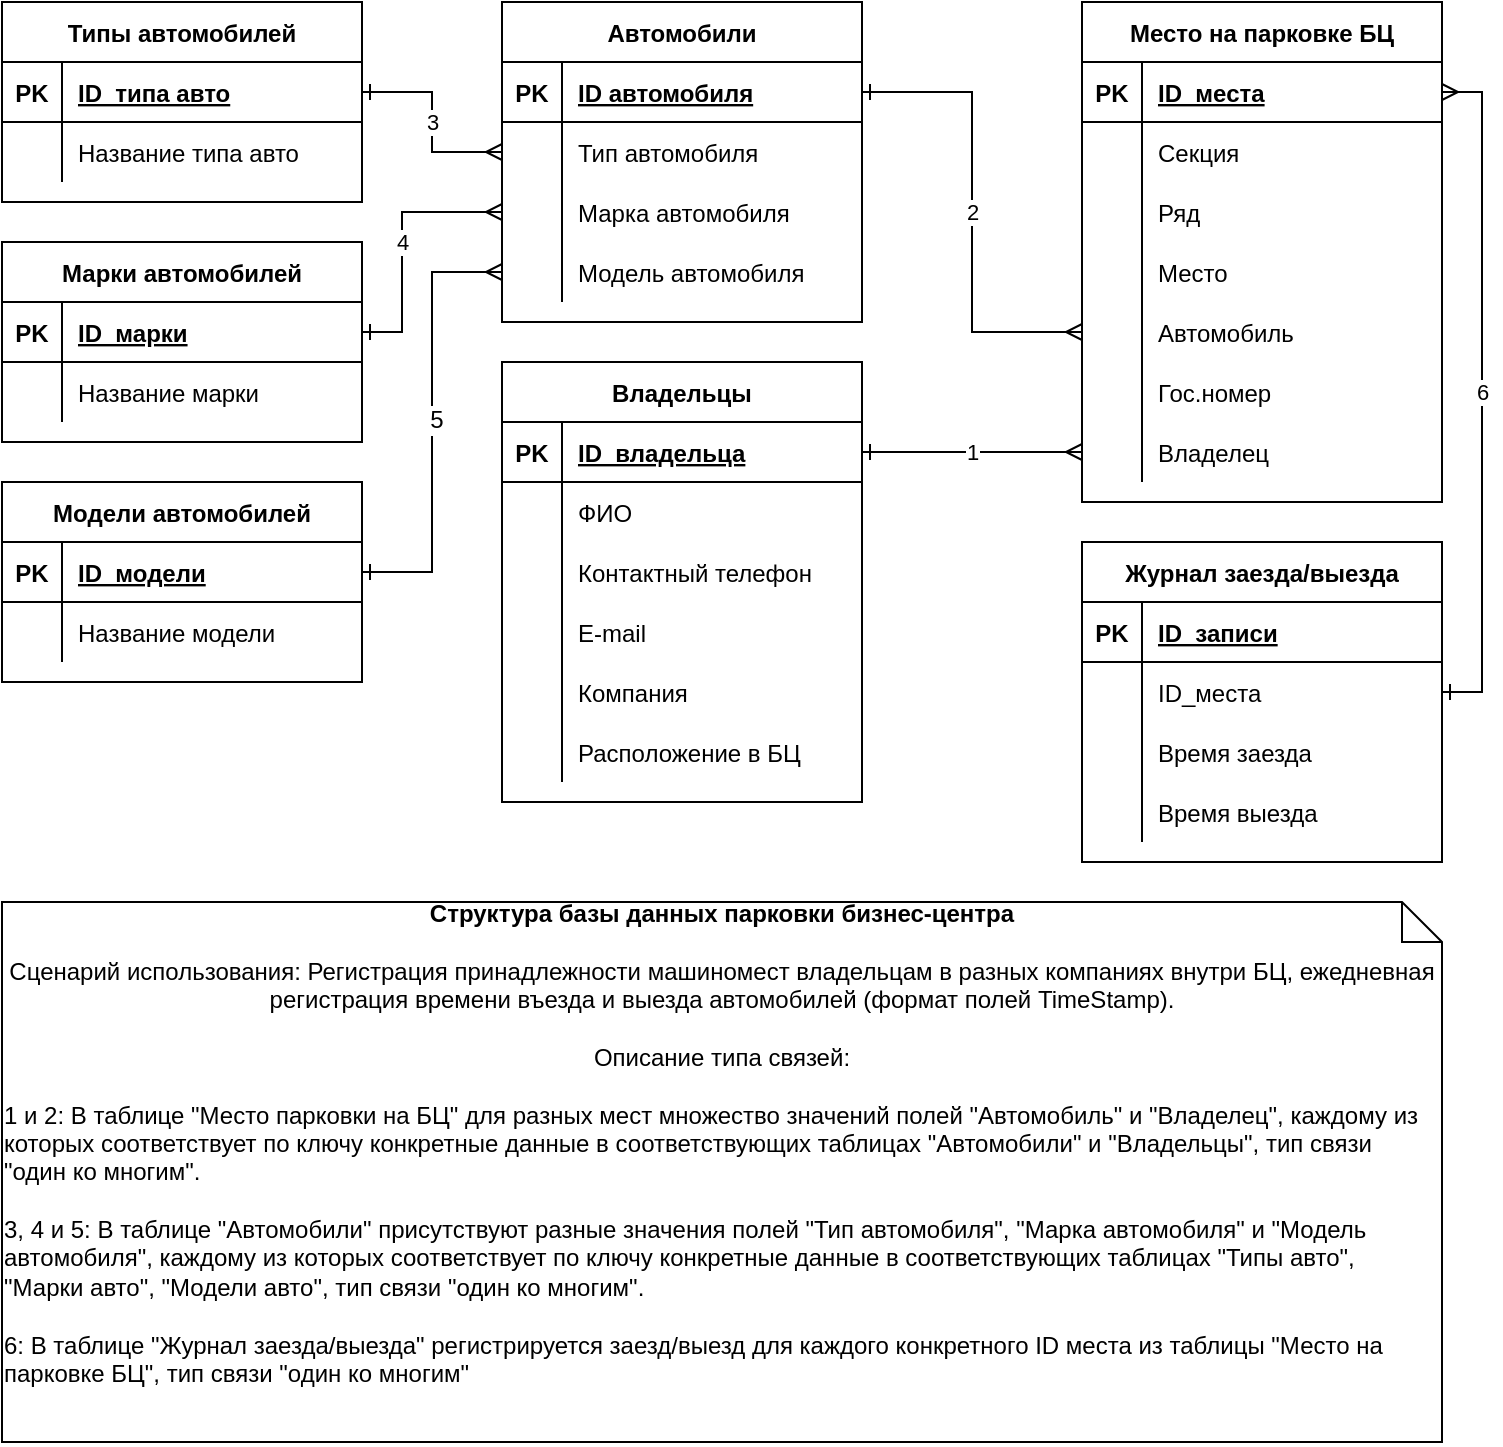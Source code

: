 <mxfile version="20.0.3" type="device"><diagram id="c4vxlKSJqrcPc-Xcsp1y" name="Page-1"><mxGraphModel dx="786" dy="466" grid="1" gridSize="10" guides="1" tooltips="1" connect="1" arrows="1" fold="1" page="1" pageScale="1" pageWidth="827" pageHeight="1169" math="0" shadow="0"><root><mxCell id="0"/><mxCell id="1" parent="0"/><mxCell id="nvLfAzNLBKfJD9pItBdn-1" value="Журнал заезда/выезда" style="shape=table;startSize=30;container=1;collapsible=1;childLayout=tableLayout;fixedRows=1;rowLines=0;fontStyle=1;align=center;resizeLast=1;" vertex="1" parent="1"><mxGeometry x="580" y="310" width="180" height="160" as="geometry"/></mxCell><mxCell id="nvLfAzNLBKfJD9pItBdn-120" value="" style="shape=tableRow;horizontal=0;startSize=0;swimlaneHead=0;swimlaneBody=0;fillColor=none;collapsible=0;dropTarget=0;points=[[0,0.5],[1,0.5]];portConstraint=eastwest;top=0;left=0;right=0;bottom=1;fontSize=12;" vertex="1" parent="nvLfAzNLBKfJD9pItBdn-1"><mxGeometry y="30" width="180" height="30" as="geometry"/></mxCell><mxCell id="nvLfAzNLBKfJD9pItBdn-121" value="PK" style="shape=partialRectangle;connectable=0;fillColor=none;top=0;left=0;bottom=0;right=0;fontStyle=1;overflow=hidden;fontSize=12;" vertex="1" parent="nvLfAzNLBKfJD9pItBdn-120"><mxGeometry width="30" height="30" as="geometry"><mxRectangle width="30" height="30" as="alternateBounds"/></mxGeometry></mxCell><mxCell id="nvLfAzNLBKfJD9pItBdn-122" value="ID_записи" style="shape=partialRectangle;connectable=0;fillColor=none;top=0;left=0;bottom=0;right=0;align=left;spacingLeft=6;fontStyle=5;overflow=hidden;fontSize=12;" vertex="1" parent="nvLfAzNLBKfJD9pItBdn-120"><mxGeometry x="30" width="150" height="30" as="geometry"><mxRectangle width="150" height="30" as="alternateBounds"/></mxGeometry></mxCell><mxCell id="nvLfAzNLBKfJD9pItBdn-123" value="" style="shape=tableRow;horizontal=0;startSize=0;swimlaneHead=0;swimlaneBody=0;fillColor=none;collapsible=0;dropTarget=0;points=[[0,0.5],[1,0.5]];portConstraint=eastwest;top=0;left=0;right=0;bottom=0;fontSize=12;" vertex="1" parent="nvLfAzNLBKfJD9pItBdn-1"><mxGeometry y="60" width="180" height="30" as="geometry"/></mxCell><mxCell id="nvLfAzNLBKfJD9pItBdn-124" value="" style="shape=partialRectangle;connectable=0;fillColor=none;top=0;left=0;bottom=0;right=0;editable=1;overflow=hidden;fontSize=12;" vertex="1" parent="nvLfAzNLBKfJD9pItBdn-123"><mxGeometry width="30" height="30" as="geometry"><mxRectangle width="30" height="30" as="alternateBounds"/></mxGeometry></mxCell><mxCell id="nvLfAzNLBKfJD9pItBdn-125" value="ID_места" style="shape=partialRectangle;connectable=0;fillColor=none;top=0;left=0;bottom=0;right=0;align=left;spacingLeft=6;overflow=hidden;fontSize=12;" vertex="1" parent="nvLfAzNLBKfJD9pItBdn-123"><mxGeometry x="30" width="150" height="30" as="geometry"><mxRectangle width="150" height="30" as="alternateBounds"/></mxGeometry></mxCell><mxCell id="nvLfAzNLBKfJD9pItBdn-5" value="" style="shape=tableRow;horizontal=0;startSize=0;swimlaneHead=0;swimlaneBody=0;fillColor=none;collapsible=0;dropTarget=0;points=[[0,0.5],[1,0.5]];portConstraint=eastwest;top=0;left=0;right=0;bottom=0;" vertex="1" parent="nvLfAzNLBKfJD9pItBdn-1"><mxGeometry y="90" width="180" height="30" as="geometry"/></mxCell><mxCell id="nvLfAzNLBKfJD9pItBdn-6" value="" style="shape=partialRectangle;connectable=0;fillColor=none;top=0;left=0;bottom=0;right=0;editable=1;overflow=hidden;" vertex="1" parent="nvLfAzNLBKfJD9pItBdn-5"><mxGeometry width="30" height="30" as="geometry"><mxRectangle width="30" height="30" as="alternateBounds"/></mxGeometry></mxCell><mxCell id="nvLfAzNLBKfJD9pItBdn-7" value="Время заезда" style="shape=partialRectangle;connectable=0;fillColor=none;top=0;left=0;bottom=0;right=0;align=left;spacingLeft=6;overflow=hidden;" vertex="1" parent="nvLfAzNLBKfJD9pItBdn-5"><mxGeometry x="30" width="150" height="30" as="geometry"><mxRectangle width="150" height="30" as="alternateBounds"/></mxGeometry></mxCell><mxCell id="nvLfAzNLBKfJD9pItBdn-8" value="" style="shape=tableRow;horizontal=0;startSize=0;swimlaneHead=0;swimlaneBody=0;fillColor=none;collapsible=0;dropTarget=0;points=[[0,0.5],[1,0.5]];portConstraint=eastwest;top=0;left=0;right=0;bottom=0;" vertex="1" parent="nvLfAzNLBKfJD9pItBdn-1"><mxGeometry y="120" width="180" height="30" as="geometry"/></mxCell><mxCell id="nvLfAzNLBKfJD9pItBdn-9" value="" style="shape=partialRectangle;connectable=0;fillColor=none;top=0;left=0;bottom=0;right=0;editable=1;overflow=hidden;" vertex="1" parent="nvLfAzNLBKfJD9pItBdn-8"><mxGeometry width="30" height="30" as="geometry"><mxRectangle width="30" height="30" as="alternateBounds"/></mxGeometry></mxCell><mxCell id="nvLfAzNLBKfJD9pItBdn-10" value="Время выезда" style="shape=partialRectangle;connectable=0;fillColor=none;top=0;left=0;bottom=0;right=0;align=left;spacingLeft=6;overflow=hidden;" vertex="1" parent="nvLfAzNLBKfJD9pItBdn-8"><mxGeometry x="30" width="150" height="30" as="geometry"><mxRectangle width="150" height="30" as="alternateBounds"/></mxGeometry></mxCell><mxCell id="nvLfAzNLBKfJD9pItBdn-14" value="Место на парковке БЦ" style="shape=table;startSize=30;container=1;collapsible=1;childLayout=tableLayout;fixedRows=1;rowLines=0;fontStyle=1;align=center;resizeLast=1;" vertex="1" parent="1"><mxGeometry x="580" y="40" width="180" height="250" as="geometry"/></mxCell><mxCell id="nvLfAzNLBKfJD9pItBdn-15" value="" style="shape=tableRow;horizontal=0;startSize=0;swimlaneHead=0;swimlaneBody=0;fillColor=none;collapsible=0;dropTarget=0;points=[[0,0.5],[1,0.5]];portConstraint=eastwest;top=0;left=0;right=0;bottom=1;" vertex="1" parent="nvLfAzNLBKfJD9pItBdn-14"><mxGeometry y="30" width="180" height="30" as="geometry"/></mxCell><mxCell id="nvLfAzNLBKfJD9pItBdn-16" value="PK" style="shape=partialRectangle;connectable=0;fillColor=none;top=0;left=0;bottom=0;right=0;fontStyle=1;overflow=hidden;" vertex="1" parent="nvLfAzNLBKfJD9pItBdn-15"><mxGeometry width="30" height="30" as="geometry"><mxRectangle width="30" height="30" as="alternateBounds"/></mxGeometry></mxCell><mxCell id="nvLfAzNLBKfJD9pItBdn-17" value="ID_места" style="shape=partialRectangle;connectable=0;fillColor=none;top=0;left=0;bottom=0;right=0;align=left;spacingLeft=6;fontStyle=5;overflow=hidden;" vertex="1" parent="nvLfAzNLBKfJD9pItBdn-15"><mxGeometry x="30" width="150" height="30" as="geometry"><mxRectangle width="150" height="30" as="alternateBounds"/></mxGeometry></mxCell><mxCell id="nvLfAzNLBKfJD9pItBdn-18" value="" style="shape=tableRow;horizontal=0;startSize=0;swimlaneHead=0;swimlaneBody=0;fillColor=none;collapsible=0;dropTarget=0;points=[[0,0.5],[1,0.5]];portConstraint=eastwest;top=0;left=0;right=0;bottom=0;" vertex="1" parent="nvLfAzNLBKfJD9pItBdn-14"><mxGeometry y="60" width="180" height="30" as="geometry"/></mxCell><mxCell id="nvLfAzNLBKfJD9pItBdn-19" value="" style="shape=partialRectangle;connectable=0;fillColor=none;top=0;left=0;bottom=0;right=0;editable=1;overflow=hidden;" vertex="1" parent="nvLfAzNLBKfJD9pItBdn-18"><mxGeometry width="30" height="30" as="geometry"><mxRectangle width="30" height="30" as="alternateBounds"/></mxGeometry></mxCell><mxCell id="nvLfAzNLBKfJD9pItBdn-20" value="Секция" style="shape=partialRectangle;connectable=0;fillColor=none;top=0;left=0;bottom=0;right=0;align=left;spacingLeft=6;overflow=hidden;" vertex="1" parent="nvLfAzNLBKfJD9pItBdn-18"><mxGeometry x="30" width="150" height="30" as="geometry"><mxRectangle width="150" height="30" as="alternateBounds"/></mxGeometry></mxCell><mxCell id="nvLfAzNLBKfJD9pItBdn-21" value="" style="shape=tableRow;horizontal=0;startSize=0;swimlaneHead=0;swimlaneBody=0;fillColor=none;collapsible=0;dropTarget=0;points=[[0,0.5],[1,0.5]];portConstraint=eastwest;top=0;left=0;right=0;bottom=0;" vertex="1" parent="nvLfAzNLBKfJD9pItBdn-14"><mxGeometry y="90" width="180" height="30" as="geometry"/></mxCell><mxCell id="nvLfAzNLBKfJD9pItBdn-22" value="" style="shape=partialRectangle;connectable=0;fillColor=none;top=0;left=0;bottom=0;right=0;editable=1;overflow=hidden;" vertex="1" parent="nvLfAzNLBKfJD9pItBdn-21"><mxGeometry width="30" height="30" as="geometry"><mxRectangle width="30" height="30" as="alternateBounds"/></mxGeometry></mxCell><mxCell id="nvLfAzNLBKfJD9pItBdn-23" value="Ряд" style="shape=partialRectangle;connectable=0;fillColor=none;top=0;left=0;bottom=0;right=0;align=left;spacingLeft=6;overflow=hidden;" vertex="1" parent="nvLfAzNLBKfJD9pItBdn-21"><mxGeometry x="30" width="150" height="30" as="geometry"><mxRectangle width="150" height="30" as="alternateBounds"/></mxGeometry></mxCell><mxCell id="nvLfAzNLBKfJD9pItBdn-24" value="" style="shape=tableRow;horizontal=0;startSize=0;swimlaneHead=0;swimlaneBody=0;fillColor=none;collapsible=0;dropTarget=0;points=[[0,0.5],[1,0.5]];portConstraint=eastwest;top=0;left=0;right=0;bottom=0;" vertex="1" parent="nvLfAzNLBKfJD9pItBdn-14"><mxGeometry y="120" width="180" height="30" as="geometry"/></mxCell><mxCell id="nvLfAzNLBKfJD9pItBdn-25" value="" style="shape=partialRectangle;connectable=0;fillColor=none;top=0;left=0;bottom=0;right=0;editable=1;overflow=hidden;" vertex="1" parent="nvLfAzNLBKfJD9pItBdn-24"><mxGeometry width="30" height="30" as="geometry"><mxRectangle width="30" height="30" as="alternateBounds"/></mxGeometry></mxCell><mxCell id="nvLfAzNLBKfJD9pItBdn-26" value="Место" style="shape=partialRectangle;connectable=0;fillColor=none;top=0;left=0;bottom=0;right=0;align=left;spacingLeft=6;overflow=hidden;" vertex="1" parent="nvLfAzNLBKfJD9pItBdn-24"><mxGeometry x="30" width="150" height="30" as="geometry"><mxRectangle width="150" height="30" as="alternateBounds"/></mxGeometry></mxCell><mxCell id="nvLfAzNLBKfJD9pItBdn-39" value="" style="shape=tableRow;horizontal=0;startSize=0;swimlaneHead=0;swimlaneBody=0;fillColor=none;collapsible=0;dropTarget=0;points=[[0,0.5],[1,0.5]];portConstraint=eastwest;top=0;left=0;right=0;bottom=0;" vertex="1" parent="nvLfAzNLBKfJD9pItBdn-14"><mxGeometry y="150" width="180" height="30" as="geometry"/></mxCell><mxCell id="nvLfAzNLBKfJD9pItBdn-40" value="" style="shape=partialRectangle;connectable=0;fillColor=none;top=0;left=0;bottom=0;right=0;editable=1;overflow=hidden;" vertex="1" parent="nvLfAzNLBKfJD9pItBdn-39"><mxGeometry width="30" height="30" as="geometry"><mxRectangle width="30" height="30" as="alternateBounds"/></mxGeometry></mxCell><mxCell id="nvLfAzNLBKfJD9pItBdn-41" value="Автомобиль" style="shape=partialRectangle;connectable=0;fillColor=none;top=0;left=0;bottom=0;right=0;align=left;spacingLeft=6;overflow=hidden;" vertex="1" parent="nvLfAzNLBKfJD9pItBdn-39"><mxGeometry x="30" width="150" height="30" as="geometry"><mxRectangle width="150" height="30" as="alternateBounds"/></mxGeometry></mxCell><mxCell id="nvLfAzNLBKfJD9pItBdn-33" value="" style="shape=tableRow;horizontal=0;startSize=0;swimlaneHead=0;swimlaneBody=0;fillColor=none;collapsible=0;dropTarget=0;points=[[0,0.5],[1,0.5]];portConstraint=eastwest;top=0;left=0;right=0;bottom=0;" vertex="1" parent="nvLfAzNLBKfJD9pItBdn-14"><mxGeometry y="180" width="180" height="30" as="geometry"/></mxCell><mxCell id="nvLfAzNLBKfJD9pItBdn-34" value="" style="shape=partialRectangle;connectable=0;fillColor=none;top=0;left=0;bottom=0;right=0;editable=1;overflow=hidden;" vertex="1" parent="nvLfAzNLBKfJD9pItBdn-33"><mxGeometry width="30" height="30" as="geometry"><mxRectangle width="30" height="30" as="alternateBounds"/></mxGeometry></mxCell><mxCell id="nvLfAzNLBKfJD9pItBdn-35" value="Гос.номер" style="shape=partialRectangle;connectable=0;fillColor=none;top=0;left=0;bottom=0;right=0;align=left;spacingLeft=6;overflow=hidden;" vertex="1" parent="nvLfAzNLBKfJD9pItBdn-33"><mxGeometry x="30" width="150" height="30" as="geometry"><mxRectangle width="150" height="30" as="alternateBounds"/></mxGeometry></mxCell><mxCell id="nvLfAzNLBKfJD9pItBdn-36" value="" style="shape=tableRow;horizontal=0;startSize=0;swimlaneHead=0;swimlaneBody=0;fillColor=none;collapsible=0;dropTarget=0;points=[[0,0.5],[1,0.5]];portConstraint=eastwest;top=0;left=0;right=0;bottom=0;" vertex="1" parent="nvLfAzNLBKfJD9pItBdn-14"><mxGeometry y="210" width="180" height="30" as="geometry"/></mxCell><mxCell id="nvLfAzNLBKfJD9pItBdn-37" value="" style="shape=partialRectangle;connectable=0;fillColor=none;top=0;left=0;bottom=0;right=0;editable=1;overflow=hidden;" vertex="1" parent="nvLfAzNLBKfJD9pItBdn-36"><mxGeometry width="30" height="30" as="geometry"><mxRectangle width="30" height="30" as="alternateBounds"/></mxGeometry></mxCell><mxCell id="nvLfAzNLBKfJD9pItBdn-38" value="Владелец" style="shape=partialRectangle;connectable=0;fillColor=none;top=0;left=0;bottom=0;right=0;align=left;spacingLeft=6;overflow=hidden;" vertex="1" parent="nvLfAzNLBKfJD9pItBdn-36"><mxGeometry x="30" width="150" height="30" as="geometry"><mxRectangle width="150" height="30" as="alternateBounds"/></mxGeometry></mxCell><mxCell id="nvLfAzNLBKfJD9pItBdn-42" value="Типы автомобилей" style="shape=table;startSize=30;container=1;collapsible=1;childLayout=tableLayout;fixedRows=1;rowLines=0;fontStyle=1;align=center;resizeLast=1;" vertex="1" parent="1"><mxGeometry x="40" y="40" width="180" height="100" as="geometry"/></mxCell><mxCell id="nvLfAzNLBKfJD9pItBdn-43" value="" style="shape=tableRow;horizontal=0;startSize=0;swimlaneHead=0;swimlaneBody=0;fillColor=none;collapsible=0;dropTarget=0;points=[[0,0.5],[1,0.5]];portConstraint=eastwest;top=0;left=0;right=0;bottom=1;" vertex="1" parent="nvLfAzNLBKfJD9pItBdn-42"><mxGeometry y="30" width="180" height="30" as="geometry"/></mxCell><mxCell id="nvLfAzNLBKfJD9pItBdn-44" value="PK" style="shape=partialRectangle;connectable=0;fillColor=none;top=0;left=0;bottom=0;right=0;fontStyle=1;overflow=hidden;" vertex="1" parent="nvLfAzNLBKfJD9pItBdn-43"><mxGeometry width="30" height="30" as="geometry"><mxRectangle width="30" height="30" as="alternateBounds"/></mxGeometry></mxCell><mxCell id="nvLfAzNLBKfJD9pItBdn-45" value="ID_типа авто" style="shape=partialRectangle;connectable=0;fillColor=none;top=0;left=0;bottom=0;right=0;align=left;spacingLeft=6;fontStyle=5;overflow=hidden;" vertex="1" parent="nvLfAzNLBKfJD9pItBdn-43"><mxGeometry x="30" width="150" height="30" as="geometry"><mxRectangle width="150" height="30" as="alternateBounds"/></mxGeometry></mxCell><mxCell id="nvLfAzNLBKfJD9pItBdn-46" value="" style="shape=tableRow;horizontal=0;startSize=0;swimlaneHead=0;swimlaneBody=0;fillColor=none;collapsible=0;dropTarget=0;points=[[0,0.5],[1,0.5]];portConstraint=eastwest;top=0;left=0;right=0;bottom=0;" vertex="1" parent="nvLfAzNLBKfJD9pItBdn-42"><mxGeometry y="60" width="180" height="30" as="geometry"/></mxCell><mxCell id="nvLfAzNLBKfJD9pItBdn-47" value="" style="shape=partialRectangle;connectable=0;fillColor=none;top=0;left=0;bottom=0;right=0;editable=1;overflow=hidden;" vertex="1" parent="nvLfAzNLBKfJD9pItBdn-46"><mxGeometry width="30" height="30" as="geometry"><mxRectangle width="30" height="30" as="alternateBounds"/></mxGeometry></mxCell><mxCell id="nvLfAzNLBKfJD9pItBdn-48" value="Название типа авто" style="shape=partialRectangle;connectable=0;fillColor=none;top=0;left=0;bottom=0;right=0;align=left;spacingLeft=6;overflow=hidden;" vertex="1" parent="nvLfAzNLBKfJD9pItBdn-46"><mxGeometry x="30" width="150" height="30" as="geometry"><mxRectangle width="150" height="30" as="alternateBounds"/></mxGeometry></mxCell><mxCell id="nvLfAzNLBKfJD9pItBdn-55" value="Марки автомобилей" style="shape=table;startSize=30;container=1;collapsible=1;childLayout=tableLayout;fixedRows=1;rowLines=0;fontStyle=1;align=center;resizeLast=1;" vertex="1" parent="1"><mxGeometry x="40" y="160" width="180" height="100" as="geometry"/></mxCell><mxCell id="nvLfAzNLBKfJD9pItBdn-56" value="" style="shape=tableRow;horizontal=0;startSize=0;swimlaneHead=0;swimlaneBody=0;fillColor=none;collapsible=0;dropTarget=0;points=[[0,0.5],[1,0.5]];portConstraint=eastwest;top=0;left=0;right=0;bottom=1;" vertex="1" parent="nvLfAzNLBKfJD9pItBdn-55"><mxGeometry y="30" width="180" height="30" as="geometry"/></mxCell><mxCell id="nvLfAzNLBKfJD9pItBdn-57" value="PK" style="shape=partialRectangle;connectable=0;fillColor=none;top=0;left=0;bottom=0;right=0;fontStyle=1;overflow=hidden;" vertex="1" parent="nvLfAzNLBKfJD9pItBdn-56"><mxGeometry width="30" height="30" as="geometry"><mxRectangle width="30" height="30" as="alternateBounds"/></mxGeometry></mxCell><mxCell id="nvLfAzNLBKfJD9pItBdn-58" value="ID_марки" style="shape=partialRectangle;connectable=0;fillColor=none;top=0;left=0;bottom=0;right=0;align=left;spacingLeft=6;fontStyle=5;overflow=hidden;" vertex="1" parent="nvLfAzNLBKfJD9pItBdn-56"><mxGeometry x="30" width="150" height="30" as="geometry"><mxRectangle width="150" height="30" as="alternateBounds"/></mxGeometry></mxCell><mxCell id="nvLfAzNLBKfJD9pItBdn-59" value="" style="shape=tableRow;horizontal=0;startSize=0;swimlaneHead=0;swimlaneBody=0;fillColor=none;collapsible=0;dropTarget=0;points=[[0,0.5],[1,0.5]];portConstraint=eastwest;top=0;left=0;right=0;bottom=0;" vertex="1" parent="nvLfAzNLBKfJD9pItBdn-55"><mxGeometry y="60" width="180" height="30" as="geometry"/></mxCell><mxCell id="nvLfAzNLBKfJD9pItBdn-60" value="" style="shape=partialRectangle;connectable=0;fillColor=none;top=0;left=0;bottom=0;right=0;editable=1;overflow=hidden;" vertex="1" parent="nvLfAzNLBKfJD9pItBdn-59"><mxGeometry width="30" height="30" as="geometry"><mxRectangle width="30" height="30" as="alternateBounds"/></mxGeometry></mxCell><mxCell id="nvLfAzNLBKfJD9pItBdn-61" value="Название марки" style="shape=partialRectangle;connectable=0;fillColor=none;top=0;left=0;bottom=0;right=0;align=left;spacingLeft=6;overflow=hidden;" vertex="1" parent="nvLfAzNLBKfJD9pItBdn-59"><mxGeometry x="30" width="150" height="30" as="geometry"><mxRectangle width="150" height="30" as="alternateBounds"/></mxGeometry></mxCell><mxCell id="nvLfAzNLBKfJD9pItBdn-68" value="3" style="edgeStyle=orthogonalEdgeStyle;rounded=0;orthogonalLoop=1;jettySize=auto;html=1;endArrow=ERmany;endFill=0;startArrow=ERone;startFill=0;entryX=0;entryY=0.5;entryDx=0;entryDy=0;" edge="1" parent="1" source="nvLfAzNLBKfJD9pItBdn-43" target="nvLfAzNLBKfJD9pItBdn-96"><mxGeometry relative="1" as="geometry"><mxPoint x="400" y="180" as="targetPoint"/></mxGeometry></mxCell><mxCell id="nvLfAzNLBKfJD9pItBdn-69" value="4" style="edgeStyle=orthogonalEdgeStyle;rounded=0;orthogonalLoop=1;jettySize=auto;html=1;startArrow=ERone;startFill=0;endArrow=ERmany;endFill=0;entryX=0;entryY=0.5;entryDx=0;entryDy=0;" edge="1" parent="1" source="nvLfAzNLBKfJD9pItBdn-56" target="nvLfAzNLBKfJD9pItBdn-99"><mxGeometry relative="1" as="geometry"><mxPoint x="390" y="210" as="targetPoint"/><Array as="points"><mxPoint x="240" y="205"/><mxPoint x="240" y="145"/></Array></mxGeometry></mxCell><mxCell id="nvLfAzNLBKfJD9pItBdn-70" value="Модели автомобилей" style="shape=table;startSize=30;container=1;collapsible=1;childLayout=tableLayout;fixedRows=1;rowLines=0;fontStyle=1;align=center;resizeLast=1;" vertex="1" parent="1"><mxGeometry x="40" y="280" width="180" height="100" as="geometry"/></mxCell><mxCell id="nvLfAzNLBKfJD9pItBdn-71" value="" style="shape=tableRow;horizontal=0;startSize=0;swimlaneHead=0;swimlaneBody=0;fillColor=none;collapsible=0;dropTarget=0;points=[[0,0.5],[1,0.5]];portConstraint=eastwest;top=0;left=0;right=0;bottom=1;" vertex="1" parent="nvLfAzNLBKfJD9pItBdn-70"><mxGeometry y="30" width="180" height="30" as="geometry"/></mxCell><mxCell id="nvLfAzNLBKfJD9pItBdn-72" value="PK" style="shape=partialRectangle;connectable=0;fillColor=none;top=0;left=0;bottom=0;right=0;fontStyle=1;overflow=hidden;" vertex="1" parent="nvLfAzNLBKfJD9pItBdn-71"><mxGeometry width="30" height="30" as="geometry"><mxRectangle width="30" height="30" as="alternateBounds"/></mxGeometry></mxCell><mxCell id="nvLfAzNLBKfJD9pItBdn-73" value="ID_модели" style="shape=partialRectangle;connectable=0;fillColor=none;top=0;left=0;bottom=0;right=0;align=left;spacingLeft=6;fontStyle=5;overflow=hidden;" vertex="1" parent="nvLfAzNLBKfJD9pItBdn-71"><mxGeometry x="30" width="150" height="30" as="geometry"><mxRectangle width="150" height="30" as="alternateBounds"/></mxGeometry></mxCell><mxCell id="nvLfAzNLBKfJD9pItBdn-74" value="" style="shape=tableRow;horizontal=0;startSize=0;swimlaneHead=0;swimlaneBody=0;fillColor=none;collapsible=0;dropTarget=0;points=[[0,0.5],[1,0.5]];portConstraint=eastwest;top=0;left=0;right=0;bottom=0;" vertex="1" parent="nvLfAzNLBKfJD9pItBdn-70"><mxGeometry y="60" width="180" height="30" as="geometry"/></mxCell><mxCell id="nvLfAzNLBKfJD9pItBdn-75" value="" style="shape=partialRectangle;connectable=0;fillColor=none;top=0;left=0;bottom=0;right=0;editable=1;overflow=hidden;" vertex="1" parent="nvLfAzNLBKfJD9pItBdn-74"><mxGeometry width="30" height="30" as="geometry"><mxRectangle width="30" height="30" as="alternateBounds"/></mxGeometry></mxCell><mxCell id="nvLfAzNLBKfJD9pItBdn-76" value="Название модели" style="shape=partialRectangle;connectable=0;fillColor=none;top=0;left=0;bottom=0;right=0;align=left;spacingLeft=6;overflow=hidden;" vertex="1" parent="nvLfAzNLBKfJD9pItBdn-74"><mxGeometry x="30" width="150" height="30" as="geometry"><mxRectangle width="150" height="30" as="alternateBounds"/></mxGeometry></mxCell><mxCell id="nvLfAzNLBKfJD9pItBdn-79" style="edgeStyle=orthogonalEdgeStyle;rounded=0;orthogonalLoop=1;jettySize=auto;html=1;startArrow=ERone;startFill=0;endArrow=ERmany;endFill=0;entryX=0;entryY=0.5;entryDx=0;entryDy=0;" edge="1" parent="1" source="nvLfAzNLBKfJD9pItBdn-71" target="nvLfAzNLBKfJD9pItBdn-102"><mxGeometry relative="1" as="geometry"><mxPoint x="380" y="260" as="targetPoint"/></mxGeometry></mxCell><mxCell id="nvLfAzNLBKfJD9pItBdn-116" value="5" style="edgeLabel;html=1;align=center;verticalAlign=middle;resizable=0;points=[];fontSize=12;" vertex="1" connectable="0" parent="nvLfAzNLBKfJD9pItBdn-79"><mxGeometry x="0.009" y="-2" relative="1" as="geometry"><mxPoint as="offset"/></mxGeometry></mxCell><mxCell id="nvLfAzNLBKfJD9pItBdn-80" value="Владельцы" style="shape=table;startSize=30;container=1;collapsible=1;childLayout=tableLayout;fixedRows=1;rowLines=0;fontStyle=1;align=center;resizeLast=1;" vertex="1" parent="1"><mxGeometry x="290" y="220" width="180" height="220" as="geometry"/></mxCell><mxCell id="nvLfAzNLBKfJD9pItBdn-81" value="" style="shape=tableRow;horizontal=0;startSize=0;swimlaneHead=0;swimlaneBody=0;fillColor=none;collapsible=0;dropTarget=0;points=[[0,0.5],[1,0.5]];portConstraint=eastwest;top=0;left=0;right=0;bottom=1;" vertex="1" parent="nvLfAzNLBKfJD9pItBdn-80"><mxGeometry y="30" width="180" height="30" as="geometry"/></mxCell><mxCell id="nvLfAzNLBKfJD9pItBdn-82" value="PK" style="shape=partialRectangle;connectable=0;fillColor=none;top=0;left=0;bottom=0;right=0;fontStyle=1;overflow=hidden;" vertex="1" parent="nvLfAzNLBKfJD9pItBdn-81"><mxGeometry width="30" height="30" as="geometry"><mxRectangle width="30" height="30" as="alternateBounds"/></mxGeometry></mxCell><mxCell id="nvLfAzNLBKfJD9pItBdn-83" value="ID_владельца" style="shape=partialRectangle;connectable=0;fillColor=none;top=0;left=0;bottom=0;right=0;align=left;spacingLeft=6;fontStyle=5;overflow=hidden;" vertex="1" parent="nvLfAzNLBKfJD9pItBdn-81"><mxGeometry x="30" width="150" height="30" as="geometry"><mxRectangle width="150" height="30" as="alternateBounds"/></mxGeometry></mxCell><mxCell id="nvLfAzNLBKfJD9pItBdn-84" value="" style="shape=tableRow;horizontal=0;startSize=0;swimlaneHead=0;swimlaneBody=0;fillColor=none;collapsible=0;dropTarget=0;points=[[0,0.5],[1,0.5]];portConstraint=eastwest;top=0;left=0;right=0;bottom=0;" vertex="1" parent="nvLfAzNLBKfJD9pItBdn-80"><mxGeometry y="60" width="180" height="30" as="geometry"/></mxCell><mxCell id="nvLfAzNLBKfJD9pItBdn-85" value="" style="shape=partialRectangle;connectable=0;fillColor=none;top=0;left=0;bottom=0;right=0;editable=1;overflow=hidden;" vertex="1" parent="nvLfAzNLBKfJD9pItBdn-84"><mxGeometry width="30" height="30" as="geometry"><mxRectangle width="30" height="30" as="alternateBounds"/></mxGeometry></mxCell><mxCell id="nvLfAzNLBKfJD9pItBdn-86" value="ФИО" style="shape=partialRectangle;connectable=0;fillColor=none;top=0;left=0;bottom=0;right=0;align=left;spacingLeft=6;overflow=hidden;" vertex="1" parent="nvLfAzNLBKfJD9pItBdn-84"><mxGeometry x="30" width="150" height="30" as="geometry"><mxRectangle width="150" height="30" as="alternateBounds"/></mxGeometry></mxCell><mxCell id="nvLfAzNLBKfJD9pItBdn-87" value="" style="shape=tableRow;horizontal=0;startSize=0;swimlaneHead=0;swimlaneBody=0;fillColor=none;collapsible=0;dropTarget=0;points=[[0,0.5],[1,0.5]];portConstraint=eastwest;top=0;left=0;right=0;bottom=0;" vertex="1" parent="nvLfAzNLBKfJD9pItBdn-80"><mxGeometry y="90" width="180" height="30" as="geometry"/></mxCell><mxCell id="nvLfAzNLBKfJD9pItBdn-88" value="" style="shape=partialRectangle;connectable=0;fillColor=none;top=0;left=0;bottom=0;right=0;editable=1;overflow=hidden;" vertex="1" parent="nvLfAzNLBKfJD9pItBdn-87"><mxGeometry width="30" height="30" as="geometry"><mxRectangle width="30" height="30" as="alternateBounds"/></mxGeometry></mxCell><mxCell id="nvLfAzNLBKfJD9pItBdn-89" value="Контактный телефон" style="shape=partialRectangle;connectable=0;fillColor=none;top=0;left=0;bottom=0;right=0;align=left;spacingLeft=6;overflow=hidden;" vertex="1" parent="nvLfAzNLBKfJD9pItBdn-87"><mxGeometry x="30" width="150" height="30" as="geometry"><mxRectangle width="150" height="30" as="alternateBounds"/></mxGeometry></mxCell><mxCell id="nvLfAzNLBKfJD9pItBdn-117" value="" style="shape=tableRow;horizontal=0;startSize=0;swimlaneHead=0;swimlaneBody=0;fillColor=none;collapsible=0;dropTarget=0;points=[[0,0.5],[1,0.5]];portConstraint=eastwest;top=0;left=0;right=0;bottom=0;fontSize=12;" vertex="1" parent="nvLfAzNLBKfJD9pItBdn-80"><mxGeometry y="120" width="180" height="30" as="geometry"/></mxCell><mxCell id="nvLfAzNLBKfJD9pItBdn-118" value="" style="shape=partialRectangle;connectable=0;fillColor=none;top=0;left=0;bottom=0;right=0;editable=1;overflow=hidden;fontSize=12;" vertex="1" parent="nvLfAzNLBKfJD9pItBdn-117"><mxGeometry width="30" height="30" as="geometry"><mxRectangle width="30" height="30" as="alternateBounds"/></mxGeometry></mxCell><mxCell id="nvLfAzNLBKfJD9pItBdn-119" value="E-mail" style="shape=partialRectangle;connectable=0;fillColor=none;top=0;left=0;bottom=0;right=0;align=left;spacingLeft=6;overflow=hidden;fontSize=12;" vertex="1" parent="nvLfAzNLBKfJD9pItBdn-117"><mxGeometry x="30" width="150" height="30" as="geometry"><mxRectangle width="150" height="30" as="alternateBounds"/></mxGeometry></mxCell><mxCell id="nvLfAzNLBKfJD9pItBdn-106" value="" style="shape=tableRow;horizontal=0;startSize=0;swimlaneHead=0;swimlaneBody=0;fillColor=none;collapsible=0;dropTarget=0;points=[[0,0.5],[1,0.5]];portConstraint=eastwest;top=0;left=0;right=0;bottom=0;" vertex="1" parent="nvLfAzNLBKfJD9pItBdn-80"><mxGeometry y="150" width="180" height="30" as="geometry"/></mxCell><mxCell id="nvLfAzNLBKfJD9pItBdn-107" value="" style="shape=partialRectangle;connectable=0;fillColor=none;top=0;left=0;bottom=0;right=0;editable=1;overflow=hidden;" vertex="1" parent="nvLfAzNLBKfJD9pItBdn-106"><mxGeometry width="30" height="30" as="geometry"><mxRectangle width="30" height="30" as="alternateBounds"/></mxGeometry></mxCell><mxCell id="nvLfAzNLBKfJD9pItBdn-108" value="Компания" style="shape=partialRectangle;connectable=0;fillColor=none;top=0;left=0;bottom=0;right=0;align=left;spacingLeft=6;overflow=hidden;" vertex="1" parent="nvLfAzNLBKfJD9pItBdn-106"><mxGeometry x="30" width="150" height="30" as="geometry"><mxRectangle width="150" height="30" as="alternateBounds"/></mxGeometry></mxCell><mxCell id="nvLfAzNLBKfJD9pItBdn-109" value="" style="shape=tableRow;horizontal=0;startSize=0;swimlaneHead=0;swimlaneBody=0;fillColor=none;collapsible=0;dropTarget=0;points=[[0,0.5],[1,0.5]];portConstraint=eastwest;top=0;left=0;right=0;bottom=0;" vertex="1" parent="nvLfAzNLBKfJD9pItBdn-80"><mxGeometry y="180" width="180" height="30" as="geometry"/></mxCell><mxCell id="nvLfAzNLBKfJD9pItBdn-110" value="" style="shape=partialRectangle;connectable=0;fillColor=none;top=0;left=0;bottom=0;right=0;editable=1;overflow=hidden;" vertex="1" parent="nvLfAzNLBKfJD9pItBdn-109"><mxGeometry width="30" height="30" as="geometry"><mxRectangle width="30" height="30" as="alternateBounds"/></mxGeometry></mxCell><mxCell id="nvLfAzNLBKfJD9pItBdn-111" value="Расположение в БЦ" style="shape=partialRectangle;connectable=0;fillColor=none;top=0;left=0;bottom=0;right=0;align=left;spacingLeft=6;overflow=hidden;" vertex="1" parent="nvLfAzNLBKfJD9pItBdn-109"><mxGeometry x="30" width="150" height="30" as="geometry"><mxRectangle width="150" height="30" as="alternateBounds"/></mxGeometry></mxCell><mxCell id="nvLfAzNLBKfJD9pItBdn-90" value="1" style="edgeStyle=orthogonalEdgeStyle;rounded=0;orthogonalLoop=1;jettySize=auto;html=1;entryX=0;entryY=0.5;entryDx=0;entryDy=0;startArrow=ERone;startFill=0;endArrow=ERmany;endFill=0;" edge="1" parent="1" source="nvLfAzNLBKfJD9pItBdn-81" target="nvLfAzNLBKfJD9pItBdn-36"><mxGeometry relative="1" as="geometry"/></mxCell><mxCell id="nvLfAzNLBKfJD9pItBdn-92" value="Автомобили" style="shape=table;startSize=30;container=1;collapsible=1;childLayout=tableLayout;fixedRows=1;rowLines=0;fontStyle=1;align=center;resizeLast=1;" vertex="1" parent="1"><mxGeometry x="290" y="40" width="180" height="160" as="geometry"/></mxCell><mxCell id="nvLfAzNLBKfJD9pItBdn-93" value="" style="shape=tableRow;horizontal=0;startSize=0;swimlaneHead=0;swimlaneBody=0;fillColor=none;collapsible=0;dropTarget=0;points=[[0,0.5],[1,0.5]];portConstraint=eastwest;top=0;left=0;right=0;bottom=1;" vertex="1" parent="nvLfAzNLBKfJD9pItBdn-92"><mxGeometry y="30" width="180" height="30" as="geometry"/></mxCell><mxCell id="nvLfAzNLBKfJD9pItBdn-94" value="PK" style="shape=partialRectangle;connectable=0;fillColor=none;top=0;left=0;bottom=0;right=0;fontStyle=1;overflow=hidden;" vertex="1" parent="nvLfAzNLBKfJD9pItBdn-93"><mxGeometry width="30" height="30" as="geometry"><mxRectangle width="30" height="30" as="alternateBounds"/></mxGeometry></mxCell><mxCell id="nvLfAzNLBKfJD9pItBdn-95" value="ID автомобиля" style="shape=partialRectangle;connectable=0;fillColor=none;top=0;left=0;bottom=0;right=0;align=left;spacingLeft=6;fontStyle=5;overflow=hidden;" vertex="1" parent="nvLfAzNLBKfJD9pItBdn-93"><mxGeometry x="30" width="150" height="30" as="geometry"><mxRectangle width="150" height="30" as="alternateBounds"/></mxGeometry></mxCell><mxCell id="nvLfAzNLBKfJD9pItBdn-96" value="" style="shape=tableRow;horizontal=0;startSize=0;swimlaneHead=0;swimlaneBody=0;fillColor=none;collapsible=0;dropTarget=0;points=[[0,0.5],[1,0.5]];portConstraint=eastwest;top=0;left=0;right=0;bottom=0;" vertex="1" parent="nvLfAzNLBKfJD9pItBdn-92"><mxGeometry y="60" width="180" height="30" as="geometry"/></mxCell><mxCell id="nvLfAzNLBKfJD9pItBdn-97" value="" style="shape=partialRectangle;connectable=0;fillColor=none;top=0;left=0;bottom=0;right=0;editable=1;overflow=hidden;" vertex="1" parent="nvLfAzNLBKfJD9pItBdn-96"><mxGeometry width="30" height="30" as="geometry"><mxRectangle width="30" height="30" as="alternateBounds"/></mxGeometry></mxCell><mxCell id="nvLfAzNLBKfJD9pItBdn-98" value="Тип автомобиля" style="shape=partialRectangle;connectable=0;fillColor=none;top=0;left=0;bottom=0;right=0;align=left;spacingLeft=6;overflow=hidden;" vertex="1" parent="nvLfAzNLBKfJD9pItBdn-96"><mxGeometry x="30" width="150" height="30" as="geometry"><mxRectangle width="150" height="30" as="alternateBounds"/></mxGeometry></mxCell><mxCell id="nvLfAzNLBKfJD9pItBdn-99" value="" style="shape=tableRow;horizontal=0;startSize=0;swimlaneHead=0;swimlaneBody=0;fillColor=none;collapsible=0;dropTarget=0;points=[[0,0.5],[1,0.5]];portConstraint=eastwest;top=0;left=0;right=0;bottom=0;" vertex="1" parent="nvLfAzNLBKfJD9pItBdn-92"><mxGeometry y="90" width="180" height="30" as="geometry"/></mxCell><mxCell id="nvLfAzNLBKfJD9pItBdn-100" value="" style="shape=partialRectangle;connectable=0;fillColor=none;top=0;left=0;bottom=0;right=0;editable=1;overflow=hidden;" vertex="1" parent="nvLfAzNLBKfJD9pItBdn-99"><mxGeometry width="30" height="30" as="geometry"><mxRectangle width="30" height="30" as="alternateBounds"/></mxGeometry></mxCell><mxCell id="nvLfAzNLBKfJD9pItBdn-101" value="Марка автомобиля" style="shape=partialRectangle;connectable=0;fillColor=none;top=0;left=0;bottom=0;right=0;align=left;spacingLeft=6;overflow=hidden;" vertex="1" parent="nvLfAzNLBKfJD9pItBdn-99"><mxGeometry x="30" width="150" height="30" as="geometry"><mxRectangle width="150" height="30" as="alternateBounds"/></mxGeometry></mxCell><mxCell id="nvLfAzNLBKfJD9pItBdn-102" value="" style="shape=tableRow;horizontal=0;startSize=0;swimlaneHead=0;swimlaneBody=0;fillColor=none;collapsible=0;dropTarget=0;points=[[0,0.5],[1,0.5]];portConstraint=eastwest;top=0;left=0;right=0;bottom=0;" vertex="1" parent="nvLfAzNLBKfJD9pItBdn-92"><mxGeometry y="120" width="180" height="30" as="geometry"/></mxCell><mxCell id="nvLfAzNLBKfJD9pItBdn-103" value="" style="shape=partialRectangle;connectable=0;fillColor=none;top=0;left=0;bottom=0;right=0;editable=1;overflow=hidden;" vertex="1" parent="nvLfAzNLBKfJD9pItBdn-102"><mxGeometry width="30" height="30" as="geometry"><mxRectangle width="30" height="30" as="alternateBounds"/></mxGeometry></mxCell><mxCell id="nvLfAzNLBKfJD9pItBdn-104" value="Модель автомобиля" style="shape=partialRectangle;connectable=0;fillColor=none;top=0;left=0;bottom=0;right=0;align=left;spacingLeft=6;overflow=hidden;" vertex="1" parent="nvLfAzNLBKfJD9pItBdn-102"><mxGeometry x="30" width="150" height="30" as="geometry"><mxRectangle width="150" height="30" as="alternateBounds"/></mxGeometry></mxCell><mxCell id="nvLfAzNLBKfJD9pItBdn-105" value="2" style="edgeStyle=orthogonalEdgeStyle;rounded=0;orthogonalLoop=1;jettySize=auto;html=1;exitX=1;exitY=0.5;exitDx=0;exitDy=0;entryX=0;entryY=0.5;entryDx=0;entryDy=0;startArrow=ERone;startFill=0;endArrow=ERmany;endFill=0;" edge="1" parent="1" source="nvLfAzNLBKfJD9pItBdn-93" target="nvLfAzNLBKfJD9pItBdn-39"><mxGeometry relative="1" as="geometry"/></mxCell><mxCell id="nvLfAzNLBKfJD9pItBdn-112" value="6" style="edgeStyle=orthogonalEdgeStyle;rounded=0;orthogonalLoop=1;jettySize=auto;html=1;startArrow=ERmany;startFill=0;endArrow=ERone;endFill=0;exitX=1;exitY=0.5;exitDx=0;exitDy=0;entryX=1;entryY=0.5;entryDx=0;entryDy=0;" edge="1" parent="1" source="nvLfAzNLBKfJD9pItBdn-15" target="nvLfAzNLBKfJD9pItBdn-123"><mxGeometry relative="1" as="geometry"><mxPoint x="780" y="390" as="targetPoint"/></mxGeometry></mxCell><mxCell id="nvLfAzNLBKfJD9pItBdn-113" value="&lt;span style=&quot;&quot;&gt;&lt;font&gt;&lt;b style=&quot;font-size: 12px;&quot;&gt;Структура базы данных парковки бизнес-центра&lt;/b&gt;&lt;br&gt;&lt;br&gt;Сценарий использования: Регистрация принадлежности машиномест владельцам в разных компаниях внутри БЦ, ежедневная регистрация времени въезда и выезда автомобилей (формат полей TimeStamp).&lt;br&gt;&lt;br&gt;&lt;div style=&quot;&quot;&gt;Описание типа связей:&lt;/div&gt;&lt;div style=&quot;&quot;&gt;&amp;nbsp;&lt;/div&gt;&lt;div style=&quot;&quot;&gt;&lt;div style=&quot;text-align: left;&quot;&gt;1 и 2: В таблице &quot;Место парковки на БЦ&quot; для разных мест множество значений полей &quot;Автомобиль&quot; и &quot;Владелец&quot;, каждому из которых соответствует по ключу конкретные данные в соответствующих таблицах &quot;Автомобили&quot; и &quot;Владельцы&quot;, тип связи &quot;один ко многим&quot;.&lt;/div&gt;&lt;div style=&quot;text-align: left;&quot;&gt;&lt;br&gt;&lt;/div&gt;&lt;div style=&quot;text-align: left;&quot;&gt;3, 4 и 5: В таблице &quot;Автомобили&quot; присутствуют разные значения полей &quot;Тип автомобиля&quot;, &quot;Марка автомобиля&quot; и &quot;Модель автомобиля&quot;, каждому из которых соответствует по ключу конкретные данные в соответствующих таблицах &quot;Типы авто&quot;, &quot;Марки авто&quot;, &quot;Модели авто&quot;, тип связи &quot;один ко многим&quot;.&lt;/div&gt;&lt;div style=&quot;text-align: left;&quot;&gt;&lt;br&gt;&lt;/div&gt;&lt;div style=&quot;text-align: left;&quot;&gt;6: В таблице &quot;Журнал заезда/выезда&quot; регистрируется заезд/выезд для каждого конкретного ID места из таблицы &quot;Место на парковке БЦ&quot;, тип связи &quot;один ко многим&quot;&lt;/div&gt;&lt;/div&gt;&lt;br&gt;&lt;div style=&quot;&quot;&gt;&lt;div style=&quot;&quot;&gt;&lt;div style=&quot;&quot;&gt;&lt;div style=&quot;text-align: left;&quot;&gt;&lt;br&gt;&lt;/div&gt;&lt;/div&gt;&lt;/div&gt;&lt;/div&gt;&lt;/font&gt;&lt;/span&gt;" style="shape=note;size=20;whiteSpace=wrap;html=1;" vertex="1" parent="1"><mxGeometry x="40" y="490" width="720" height="270" as="geometry"/></mxCell></root></mxGraphModel></diagram></mxfile>